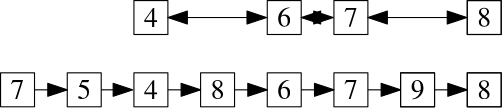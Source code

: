 <?xml version="1.0"?>
<!DOCTYPE ipe SYSTEM "ipe.dtd">
<ipe version="70005" creator="Ipe 7.1.1">
<info created="D:20140206094655" modified="D:20140206094655"/>
<preamble>\usepackage{times,mathptm}
</preamble>
<ipestyle name="ipe6">
<symbol name="mark/circle(sx)" transformations="translations">
<path fill="sym-stroke">
0.6 0 0 0.6 0 0 e
0.4 0 0 0.4 0 0 e
</path>
</symbol>
<symbol name="mark/disk(sx)" transformations="translations">
<path fill="sym-stroke">
0.6 0 0 0.6 0 0 e
</path>
</symbol>
<symbol name="mark/fdisk(sfx)" transformations="translations">
<group>
<path fill="sym-fill">
0.5 0 0 0.5 0 0 e
</path>
<path fill="sym-stroke" fillrule="eofill">
0.6 0 0 0.6 0 0 e
0.4 0 0 0.4 0 0 e
</path>
</group>
</symbol>
<symbol name="mark/box(sx)" transformations="translations">
<path fill="sym-stroke" fillrule="eofill">
-0.6 -0.6 m
0.6 -0.6 l
0.6 0.6 l
-0.6 0.6 l
h
-0.4 -0.4 m
0.4 -0.4 l
0.4 0.4 l
-0.4 0.4 l
h
</path>
</symbol>
<symbol name="mark/square(sx)" transformations="translations">
<path fill="sym-stroke">
-0.6 -0.6 m
0.6 -0.6 l
0.6 0.6 l
-0.6 0.6 l
h
</path>
</symbol>
<symbol name="mark/fsquare(sfx)" transformations="translations">
<group>
<path fill="sym-fill">
-0.5 -0.5 m
0.5 -0.5 l
0.5 0.5 l
-0.5 0.5 l
h
</path>
<path fill="sym-stroke" fillrule="eofill">
-0.6 -0.6 m
0.6 -0.6 l
0.6 0.6 l
-0.6 0.6 l
0 -0.4 m
0.4 -0.4 l
0.4 0.4 l
-0.4 0.4 l
h
</path>
</group>
</symbol>
<symbol name="mark/cross(sx)" transformations="translations">
<group>
<path fill="sym-stroke">
-0.43 -0.57 m
0.57 0.43 l
0.43 0.57 l
-0.57 -0.43 l
h
</path>
<path fill="sym-stroke">
-0.43 0.57 m
0.57 -0.43 l
0.43 -0.57 l
-0.57 0.43 l
h
</path>
</group>
</symbol>
<pen name="heavier" value="0.8"/>
<pen name="fat" value="1.2"/>
<pen name="ultrafat" value="2"/>
<symbolsize name="large" value="5"/>
<symbolsize name="small" value="2"/>
<symbolsize name="tiny" value="1.1"/>
<arrowsize name="large" value="10"/>
<arrowsize name="small" value="5"/>
<arrowsize name="tiny" value="3"/>
<color name="red" value="1 0 0"/>
<color name="green" value="0 1 0"/>
<color name="blue" value="0 0 1"/>
<color name="yellow" value="1 1 0"/>
<color name="gray1" value="0.125"/>
<color name="gray2" value="0.25"/>
<color name="gray3" value="0.375"/>
<color name="gray4" value="0.5"/>
<color name="gray5" value="0.625"/>
<color name="gray6" value="0.75"/>
<color name="gray7" value="0.875"/>
<dashstyle name="dashed" value="[4] 0"/>
<dashstyle name="dotted" value="[1 3] 0"/>
<dashstyle name="dash dotted" value="[4 2 1 2] 0"/>
<dashstyle name="dash dot dotted" value="[4 2 1 2 1 2] 0"/>
<textsize name="large" value="\large"/>
<textsize name="Large" value="\Large"/>
<textsize name="LARGE" value="\LARGE"/>
<textsize name="huge" value="\huge"/>
<textsize name="Huge" value="\Huge"/>
<textsize name="small" value="\small"/>
<textsize name="footnote" value="\footnotesize"/>
<textsize name="tiny" value="\tiny"/>
<textstyle name="center" begin="\begin{center}" end="\end{center}"/>
<textstyle name="itemize" begin="\begin{itemize}" end="\end{itemize}"/>
<textstyle name="item" begin="\begin{itemize}\item{}" end="\end{itemize}"/>
</ipestyle>
<page>
<layer name="alpha"/>
<view layers="alpha" active="alpha"/>
<text layer="alpha" matrix="1 0 0 1 133.424 63.8818" transformations="translations" pos="-92.3898 30.5224" stroke="black" type="label" valign="bottom" size="10">7</text>
<text matrix="1 0 0 1 133.424 63.8818" transformations="translations" pos="-68.3774 30.4224" stroke="black" type="label" valign="bottom" size="10">5</text>
<text matrix="1 0 0 1 133.424 63.8818" transformations="translations" pos="-44.3774 30.4874" stroke="black" type="label" valign="bottom" size="10">4</text>
<text matrix="1 0 0 1 133.424 63.8818" transformations="translations" pos="-20.3774 30.4224" stroke="black" type="label" valign="bottom" size="10">8</text>
<text matrix="1 0 0 1 133.424 63.8818" transformations="translations" pos="3.62256 30.4224" stroke="black" type="label" valign="bottom" size="10">6</text>
<text matrix="1 0 0 1 133.424 63.8818" transformations="translations" pos="27.6226 30.5224" stroke="black" type="label" valign="bottom" size="10">7</text>
<text matrix="1 0 0 1 133.424 63.8818" transformations="translations" pos="51.6226 30.3824" stroke="black" type="label" valign="bottom" size="10">9</text>
<path matrix="1 0 0 1 133.424 63.8818" stroke="black" pen="0.4">
-96.0124 40 m
-83.7873 40 l
-83.7873 27.7749 l
-96.0124 27.7749 l
h
</path>
<path matrix="1 0 0 1 133.424 63.8818" stroke="black" pen="0.4">
-72 40 m
-59.7749 40 l
-59.7749 27.7749 l
-72 27.7749 l
h
</path>
<path matrix="1 0 0 1 133.424 63.8818" stroke="black" pen="0.4">
-48 40 m
-35.7749 40 l
-35.7749 27.7749 l
-48 27.7749 l
h
</path>
<path matrix="1 0 0 1 133.424 63.8818" stroke="black" pen="0.4">
-24 40 m
-11.7749 40 l
-11.7749 27.7749 l
-24 27.7749 l
h
</path>
<path matrix="1 0 0 1 133.424 63.8818" stroke="black" pen="0.4">
0 40 m
12.2251 40 l
12.2251 27.7749 l
0 27.7749 l
h
</path>
<path matrix="1 0 0 1 133.424 63.8818" stroke="black" pen="0.4">
24 40 m
36.2251 40 l
36.2251 27.7749 l
24 27.7749 l
h
</path>
<path matrix="1 0 0 1 133.424 63.8818" stroke="black" pen="0.4">
48 40 m
60.2251 40 l
60.2251 27.7749 l
48 27.7749 l
h
</path>
<path matrix="1 0 0 1 133.424 63.8818" stroke="black" pen="0.4" arrow="normal/7">
-83.7873 33.8874 m
-72.0093 33.8874 l
</path>
<path matrix="1 0 0 1 133.424 63.8818" stroke="black" pen="0.4" arrow="normal/7">
-59.7749 33.8874 m
-48.4768 33.8874 l
</path>
<path matrix="1 0 0 1 133.424 63.8818" stroke="black" pen="0.4" arrow="normal/7">
-35.7749 33.8874 m
-24.0031 33.8874 l
</path>
<path matrix="1 0 0 1 133.424 63.8818" stroke="black" pen="0.4" arrow="normal/7">
-11.7749 33.8874 m
0 33.8874 l
</path>
<path matrix="1 0 0 1 133.424 63.8818" stroke="black" pen="0.4" arrow="normal/7">
12.2251 33.8874 m
24.0031 33.8874 l
</path>
<path matrix="1 0 0 1 133.424 63.8818" stroke="black" pen="0.4" arrow="normal/7">
36.2251 33.8874 m
48.0062 33.8874 l
</path>
<text matrix="1 0 0 1 133.424 63.8818" transformations="translations" pos="75.6226 30.3824" stroke="black" type="label" valign="bottom" size="10">8</text>
<path matrix="1 0 0 1 133.424 63.8818" stroke="black" pen="0.4">
48 40 m
60.2251 40 l
60.2251 27.7749 l
48 27.7749 l
h
</path>
<path matrix="1 0 0 1 133.424 63.8818" stroke="black" pen="0.4">
72 40 m
84.2251 40 l
84.2251 27.7749 l
72 27.7749 l
h
</path>
<path matrix="1 0 0 1 133.424 63.8818" stroke="black" pen="0.4" arrow="normal/7">
60.2251 33.8874 m
72.0062 33.8874 l
</path>
<path matrix="1 0 0 1 133.424 63.8818" stroke="black" pen="0.4">
72 40 m
84.2251 40 l
84.2251 27.7749 l
72 27.7749 l
h
</path>
<text matrix="1 0 0 1 133.424 63.8818" transformations="translations" pos="-44.3775 56.5097" stroke="black" type="label" valign="bottom" size="10">4</text>
<path matrix="1 0 0 1 133.424 63.8818" stroke="black" pen="0.4">
-48 66.0222 m
-35.7749 66.0222 l
-35.7749 53.7971 l
-48 53.7971 l
h
</path>
<text matrix="1 0 0 1 133.424 63.8818" transformations="translations" pos="3.62255 56.4447" stroke="black" type="label" valign="bottom" size="10">6</text>
<path matrix="1 0 0 1 133.424 63.8818" stroke="black" pen="0.4">
0 66.0222 m
12.2251 66.0222 l
12.2251 53.7971 l
0 53.7971 l
h
</path>
<text matrix="1 0 0 1 133.424 63.8818" transformations="translations" pos="27.6225 56.5447" stroke="black" type="label" valign="bottom" size="10">7</text>
<path matrix="1 0 0 1 133.424 63.8818" stroke="black" pen="0.4">
24 66.0222 m
36.2251 66.0222 l
36.2251 53.7971 l
24 53.7971 l
h
</path>
<text matrix="1 0 0 1 133.424 63.8818" transformations="translations" pos="75.6225 56.4447" stroke="black" type="label" valign="bottom" size="10">8</text>
<path matrix="1 0 0 1 133.424 63.8818" stroke="black" pen="0.4">
72 66.0222 m
84.2251 66.0222 l
84.2251 53.7971 l
72 53.7971 l
h
</path>
<path matrix="1 0 0 1 133.424 63.8818" stroke="black" pen="0.4">
72 66.0222 m
84.2251 66.0222 l
84.2251 53.7971 l
72 53.7971 l
h
</path>
<path matrix="1 0 0 1 133.424 63.8818" stroke="black" pen="0.4" arrow="normal/7" rarrow="normal/7">
-35.7749 59.9097 m
-0.291851 59.9097 l
</path>
<path matrix="1 0 0 1 133.424 63.8818" stroke="black" pen="0.4" arrow="normal/7" rarrow="normal/7">
12.2251 59.9097 m
23.736 59.9097 l
</path>
<path matrix="1 0 0 1 133.424 63.8818" stroke="black" pen="0.4" arrow="normal/7" rarrow="normal/7">
36.2251 59.9097 m
71.7917 59.9097 l
</path>
</page>
</ipe>
